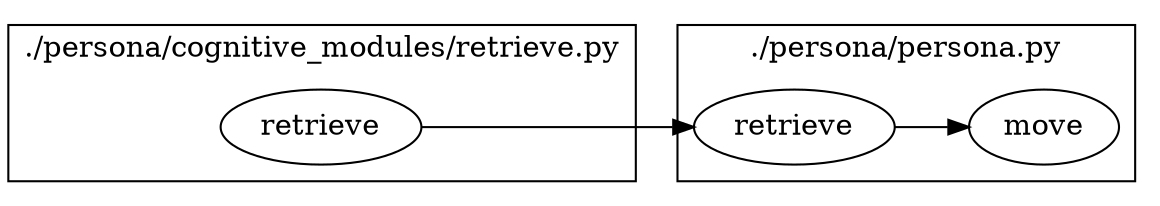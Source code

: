 digraph {
	graph [rankdir=LR];
	subgraph "cluster_./persona/persona.py" {
		graph [label="./persona/persona.py"];
		"./persona/persona.py#retrieve@107:8"	[label=retrieve];
		"./persona/persona.py#move@178:8"	[label=move];
	}
	subgraph "cluster_./persona/cognitive_modules/retrieve.py" {
		graph [label="./persona/cognitive_modules/retrieve.py"];
		"./persona/cognitive_modules/retrieve.py#retrieve@17:4"	[label=retrieve];
	}
	"./persona/cognitive_modules/retrieve.py#retrieve@17:4" -> "./persona/persona.py#retrieve@107:8";
	"./persona/persona.py#retrieve@107:8" -> "./persona/persona.py#move@178:8";
}
